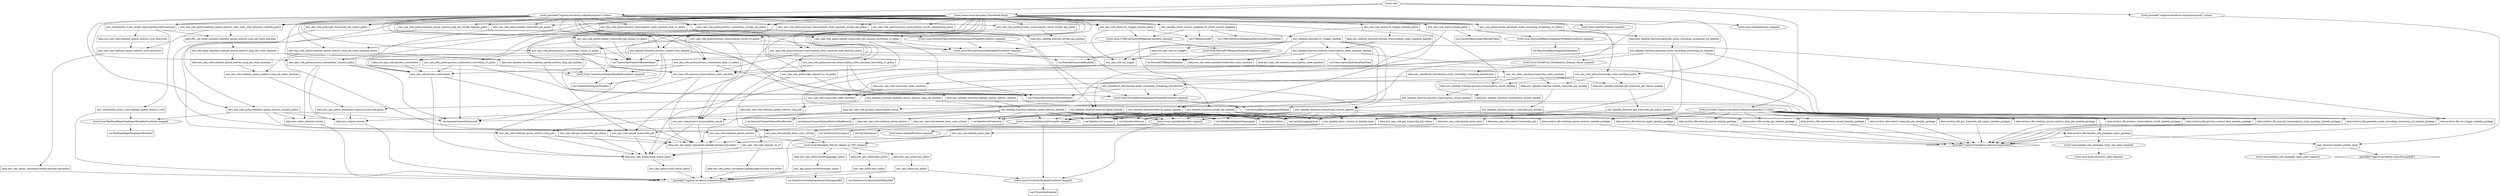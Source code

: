 digraph {
	compound = "true"
	newrank = "true"
	subgraph "root" {
		"[root] aws_cloudfront_distribution.audio_recording_streaming_distribution (expand)" [label = "aws_cloudfront_distribution.audio_recording_streaming_distribution", shape = "box"]
		"[root] aws_cloudwatch_event_rule.realtime_queue_metrics_cron (expand)" [label = "aws_cloudwatch_event_rule.realtime_queue_metrics_cron", shape = "box"]
		"[root] aws_cloudwatch_event_target.step-function-state-machine (expand)" [label = "aws_cloudwatch_event_target.step-function-state-machine", shape = "box"]
		"[root] aws_iam_policy.cloud_watch_policy (expand)" [label = "aws_iam_policy.cloud_watch_policy", shape = "box"]
		"[root] aws_iam_policy.invoke_generate_audio_recording_streaming_url_policy (expand)" [label = "aws_iam_policy.invoke_generate_audio_recording_streaming_url_policy", shape = "box"]
		"[root] aws_iam_policy.kms_policy (expand)" [label = "aws_iam_policy.kms_policy", shape = "box"]
		"[root] aws_iam_policy.secretsmanager_policy (expand)" [label = "aws_iam_policy.secretsmanager_policy", shape = "box"]
		"[root] aws_iam_policy.vpc_policy (expand)" [label = "aws_iam_policy.vpc_policy", shape = "box"]
		"[root] aws_iam_role.ctr_trigger (expand)" [label = "aws_iam_role.ctr_trigger", shape = "box"]
		"[root] aws_iam_role.execute_transcription_state_machine (expand)" [label = "aws_iam_role.execute_transcription_state_machine", shape = "box"]
		"[root] aws_iam_role.get_transcribe_job_status (expand)" [label = "aws_iam_role.get_transcribe_job_status", shape = "box"]
		"[root] aws_iam_role.lambda_basic_exec (expand)" [label = "aws_iam_role.lambda_basic_exec", shape = "box"]
		"[root] aws_iam_role.lambda_basic_exec_s3read (expand)" [label = "aws_iam_role.lambda_basic_exec_s3read", shape = "box"]
		"[root] aws_iam_role.process_contactlens (expand)" [label = "aws_iam_role.process_contactlens", shape = "box"]
		"[root] aws_iam_role.process_transcription_result (expand)" [label = "aws_iam_role.process_transcription_result", shape = "box"]
		"[root] aws_iam_role.realtime_queue_metrics (expand)" [label = "aws_iam_role.realtime_queue_metrics", shape = "box"]
		"[root] aws_iam_role.realtime_queue_metrics_cron_execution (expand)" [label = "aws_iam_role.realtime_queue_metrics_cron_execution", shape = "box"]
		"[root] aws_iam_role.realtime_queue_metrics_loop_job (expand)" [label = "aws_iam_role.realtime_queue_metrics_loop_job", shape = "box"]
		"[root] aws_iam_role.realtime_queue_metrics_loop_job_state_machine (expand)" [label = "aws_iam_role.realtime_queue_metrics_loop_job_state_machine", shape = "box"]
		"[root] aws_iam_role.sig4_request_to_s3 (expand)" [label = "aws_iam_role.sig4_request_to_s3", shape = "box"]
		"[root] aws_iam_role.submit_transcribe_job (expand)" [label = "aws_iam_role.submit_transcribe_job", shape = "box"]
		"[root] aws_iam_role.transcribe_state_machine (expand)" [label = "aws_iam_role.transcribe_state_machine", shape = "box"]
		"[root] aws_iam_role_policy.ctr_trigger_kinesis_policy (expand)" [label = "aws_iam_role_policy.ctr_trigger_kinesis_policy", shape = "box"]
		"[root] aws_iam_role_policy.ctr_trigger_lambda_policy (expand)" [label = "aws_iam_role_policy.ctr_trigger_lambda_policy", shape = "box"]
		"[root] aws_iam_role_policy.execute_transcription_state_machine_invoke_api_policy (expand)" [label = "aws_iam_role_policy.execute_transcription_state_machine_invoke_api_policy", shape = "box"]
		"[root] aws_iam_role_policy.execute_transcription_state_machine_lock_s3_policy (expand)" [label = "aws_iam_role_policy.execute_transcription_state_machine_lock_s3_policy", shape = "box"]
		"[root] aws_iam_role_policy.execute_transcription_state_machine_recording_s3_policy (expand)" [label = "aws_iam_role_policy.execute_transcription_state_machine_recording_s3_policy", shape = "box"]
		"[root] aws_iam_role_policy.execute_transcription_state_machine_step_function_policy (expand)" [label = "aws_iam_role_policy.execute_transcription_state_machine_step_function_policy", shape = "box"]
		"[root] aws_iam_role_policy.get_transcribe_job_status_policy (expand)" [label = "aws_iam_role_policy.get_transcribe_job_status_policy", shape = "box"]
		"[root] aws_iam_role_policy.process_contactlens_connect_policy (expand)" [label = "aws_iam_role_policy.process_contactlens_connect_policy", shape = "box"]
		"[root] aws_iam_role_policy.process_contactlens_data_s3_policy (expand)" [label = "aws_iam_role_policy.process_contactlens_data_s3_policy", shape = "box"]
		"[root] aws_iam_role_policy.process_contactlens_invoke_api_policy (expand)" [label = "aws_iam_role_policy.process_contactlens_invoke_api_policy", shape = "box"]
		"[root] aws_iam_role_policy.process_contactlens_recording_s3_policy (expand)" [label = "aws_iam_role_policy.process_contactlens_recording_s3_policy", shape = "box"]
		"[root] aws_iam_role_policy.process_contactlens_result_s3_policy (expand)" [label = "aws_iam_role_policy.process_contactlens_result_s3_policy", shape = "box"]
		"[root] aws_iam_role_policy.process_transcription_result_comprehend_policy (expand)" [label = "aws_iam_role_policy.process_transcription_result_comprehend_policy", shape = "box"]
		"[root] aws_iam_role_policy.process_transcription_result_invoke_api_policy (expand)" [label = "aws_iam_role_policy.process_transcription_result_invoke_api_policy", shape = "box"]
		"[root] aws_iam_role_policy.process_transcription_result_s3_policy (expand)" [label = "aws_iam_role_policy.process_transcription_result_s3_policy", shape = "box"]
		"[root] aws_iam_role_policy.realtime_queue_metrics_connect_policy (expand)" [label = "aws_iam_role_policy.realtime_queue_metrics_connect_policy", shape = "box"]
		"[root] aws_iam_role_policy.realtime_queue_metrics_cron_start_step_functions_lambda_policy (expand)" [label = "aws_iam_role_policy.realtime_queue_metrics_cron_start_step_functions_lambda_policy", shape = "box"]
		"[root] aws_iam_role_policy.realtime_queue_metrics_loop_job_invoke_lambda_policy (expand)" [label = "aws_iam_role_policy.realtime_queue_metrics_loop_job_invoke_lambda_policy", shape = "box"]
		"[root] aws_iam_role_policy.realtime_queue_metrics_loop_job_state_machine_policy (expand)" [label = "aws_iam_role_policy.realtime_queue_metrics_loop_job_state_machine_policy", shape = "box"]
		"[root] aws_iam_role_policy.s3read_policy (expand)" [label = "aws_iam_role_policy.s3read_policy", shape = "box"]
		"[root] aws_iam_role_policy.sig4_request_to_s3_policy (expand)" [label = "aws_iam_role_policy.sig4_request_to_s3_policy", shape = "box"]
		"[root] aws_iam_role_policy.submit_transcribe_job_connect_recording_s3_policy (expand)" [label = "aws_iam_role_policy.submit_transcribe_job_connect_recording_s3_policy", shape = "box"]
		"[root] aws_iam_role_policy.submit_transcribe_job_output_s3_policy (expand)" [label = "aws_iam_role_policy.submit_transcribe_job_output_s3_policy", shape = "box"]
		"[root] aws_iam_role_policy.submit_transcribe_job_policy (expand)" [label = "aws_iam_role_policy.submit_transcribe_job_policy", shape = "box"]
		"[root] aws_iam_role_policy.transcribe_state_machine_policy (expand)" [label = "aws_iam_role_policy.transcribe_state_machine_policy", shape = "box"]
		"[root] aws_lambda_event_source_mapping.ctr_event_source_mapping (expand)" [label = "aws_lambda_event_source_mapping.ctr_event_source_mapping", shape = "box"]
		"[root] aws_lambda_function.contacttrace_record_lambda (expand)" [label = "aws_lambda_function.contacttrace_record_lambda", shape = "box"]
		"[root] aws_lambda_function.ctr_trigger_lambda (expand)" [label = "aws_lambda_function.ctr_trigger_lambda", shape = "box"]
		"[root] aws_lambda_function.execute_transcription_state_machine_lambda (expand)" [label = "aws_lambda_function.execute_transcription_state_machine_lambda", shape = "box"]
		"[root] aws_lambda_function.generate_audio_recording_streaming_url_lambda (expand)" [label = "aws_lambda_function.generate_audio_recording_streaming_url_lambda", shape = "box"]
		"[root] aws_lambda_function.get_transcibe_job_status_lambda (expand)" [label = "aws_lambda_function.get_transcibe_job_status_lambda", shape = "box"]
		"[root] aws_lambda_function.interval_agent_lambda (expand)" [label = "aws_lambda_function.interval_agent_lambda", shape = "box"]
		"[root] aws_lambda_function.interval_queue_lambda (expand)" [label = "aws_lambda_function.interval_queue_lambda", shape = "box"]
		"[root] aws_lambda_function.invoke_api_lambda (expand)" [label = "aws_lambda_function.invoke_api_lambda", shape = "box"]
		"[root] aws_lambda_function.process_contact_lens_lambda (expand)" [label = "aws_lambda_function.process_contact_lens_lambda", shape = "box"]
		"[root] aws_lambda_function.process_transcription_result_lambda (expand)" [label = "aws_lambda_function.process_transcription_result_lambda", shape = "box"]
		"[root] aws_lambda_function.realtime_queue_metrics_lambda (expand)" [label = "aws_lambda_function.realtime_queue_metrics_lambda", shape = "box"]
		"[root] aws_lambda_function.realtime_queue_metrics_loop_job_lambda (expand)" [label = "aws_lambda_function.realtime_queue_metrics_loop_job_lambda", shape = "box"]
		"[root] aws_lambda_function.submit_transcibe_job_lambda (expand)" [label = "aws_lambda_function.submit_transcibe_job_lambda", shape = "box"]
		"[root] aws_lambda_layer_version.sf_lambda_layer (expand)" [label = "aws_lambda_layer_version.sf_lambda_layer", shape = "box"]
		"[root] aws_sfn_state_machine.realtime_queue_metrics_loop_job_state_machine (expand)" [label = "aws_sfn_state_machine.realtime_queue_metrics_loop_job_state_machine", shape = "box"]
		"[root] aws_sfn_state_machine.transcribe_state_machine (expand)" [label = "aws_sfn_state_machine.transcribe_state_machine", shape = "box"]
		"[root] data.archive_file.contacttrace_record_lambda_package (expand)" [label = "data.archive_file.contacttrace_record_lambda_package", shape = "box"]
		"[root] data.archive_file.ctr_trigger_lambda_package (expand)" [label = "data.archive_file.ctr_trigger_lambda_package", shape = "box"]
		"[root] data.archive_file.execute_transcription_state_machine_lambda_package (expand)" [label = "data.archive_file.execute_transcription_state_machine_lambda_package", shape = "box"]
		"[root] data.archive_file.generate_audio_recording_streaming_url_lambda_package (expand)" [label = "data.archive_file.generate_audio_recording_streaming_url_lambda_package", shape = "box"]
		"[root] data.archive_file.get_transcibe_job_status_lambda_package (expand)" [label = "data.archive_file.get_transcibe_job_status_lambda_package", shape = "box"]
		"[root] data.archive_file.interval_agent_lambda_package (expand)" [label = "data.archive_file.interval_agent_lambda_package", shape = "box"]
		"[root] data.archive_file.interval_queue_lambda_package (expand)" [label = "data.archive_file.interval_queue_lambda_package", shape = "box"]
		"[root] data.archive_file.invoke_api_lambda_package (expand)" [label = "data.archive_file.invoke_api_lambda_package", shape = "box"]
		"[root] data.archive_file.lambda_site_packages_layer_package (expand)" [label = "data.archive_file.lambda_site_packages_layer_package", shape = "box"]
		"[root] data.archive_file.process_contact_lens_lambda_package (expand)" [label = "data.archive_file.process_contact_lens_lambda_package", shape = "box"]
		"[root] data.archive_file.process_transcription_result_lambda_package (expand)" [label = "data.archive_file.process_transcription_result_lambda_package", shape = "box"]
		"[root] data.archive_file.realtime_queue_metrics_lambda_package (expand)" [label = "data.archive_file.realtime_queue_metrics_lambda_package", shape = "box"]
		"[root] data.archive_file.realtime_queue_metrics_loop_job_lambda_package (expand)" [label = "data.archive_file.realtime_queue_metrics_loop_job_lambda_package", shape = "box"]
		"[root] data.archive_file.submit_transcibe_job_lambda_package (expand)" [label = "data.archive_file.submit_transcibe_job_lambda_package", shape = "box"]
		"[root] data.aws_caller_identity.current (expand)" [label = "data.aws_caller_identity.current", shape = "box"]
		"[root] data.aws_cloudfront_distribution.audio_recording_streaming_distribution (expand)" [label = "data.aws_cloudfront_distribution.audio_recording_streaming_distribution", shape = "box"]
		"[root] data.aws_iam_policy.cloud_watch_policy (expand)" [label = "data.aws_iam_policy.cloud_watch_policy", shape = "box"]
		"[root] data.aws_iam_policy.kms_policy (expand)" [label = "data.aws_iam_policy.kms_policy", shape = "box"]
		"[root] data.aws_iam_policy.secretsmanager_policy (expand)" [label = "data.aws_iam_policy.secretsmanager_policy", shape = "box"]
		"[root] data.aws_iam_policy.vpc_policy (expand)" [label = "data.aws_iam_policy.vpc_policy", shape = "box"]
		"[root] data.aws_iam_policy_document.events-assume-role-policy (expand)" [label = "data.aws_iam_policy_document.events-assume-role-policy", shape = "box"]
		"[root] data.aws_iam_policy_document.lambda-assume-role-policy (expand)" [label = "data.aws_iam_policy_document.lambda-assume-role-policy", shape = "box"]
		"[root] data.aws_iam_policy_document.lambda-edge-assume-role-policy (expand)" [label = "data.aws_iam_policy_document.lambda-edge-assume-role-policy", shape = "box"]
		"[root] data.aws_iam_policy_document.states-assume-role-policy (expand)" [label = "data.aws_iam_policy_document.states-assume-role-policy", shape = "box"]
		"[root] data.aws_iam_role.ctr_trigger (expand)" [label = "data.aws_iam_role.ctr_trigger", shape = "box"]
		"[root] data.aws_iam_role.execute_transcription_state_machine (expand)" [label = "data.aws_iam_role.execute_transcription_state_machine", shape = "box"]
		"[root] data.aws_iam_role.get_transcribe_job_status (expand)" [label = "data.aws_iam_role.get_transcribe_job_status", shape = "box"]
		"[root] data.aws_iam_role.lambda_basic_exec (expand)" [label = "data.aws_iam_role.lambda_basic_exec", shape = "box"]
		"[root] data.aws_iam_role.lambda_basic_exec_s3read (expand)" [label = "data.aws_iam_role.lambda_basic_exec_s3read", shape = "box"]
		"[root] data.aws_iam_role.process_contactlens (expand)" [label = "data.aws_iam_role.process_contactlens", shape = "box"]
		"[root] data.aws_iam_role.process_transcription_result (expand)" [label = "data.aws_iam_role.process_transcription_result", shape = "box"]
		"[root] data.aws_iam_role.realtime_queue_metrics (expand)" [label = "data.aws_iam_role.realtime_queue_metrics", shape = "box"]
		"[root] data.aws_iam_role.realtime_queue_metrics_cron_execution (expand)" [label = "data.aws_iam_role.realtime_queue_metrics_cron_execution", shape = "box"]
		"[root] data.aws_iam_role.realtime_queue_metrics_loop_job (expand)" [label = "data.aws_iam_role.realtime_queue_metrics_loop_job", shape = "box"]
		"[root] data.aws_iam_role.realtime_queue_metrics_loop_job_state_machine (expand)" [label = "data.aws_iam_role.realtime_queue_metrics_loop_job_state_machine", shape = "box"]
		"[root] data.aws_iam_role.submit_transcribe_job (expand)" [label = "data.aws_iam_role.submit_transcribe_job", shape = "box"]
		"[root] data.aws_iam_role.transcribe_state_machine (expand)" [label = "data.aws_iam_role.transcribe_state_machine", shape = "box"]
		"[root] data.aws_lambda_function.contacttrace_record_lambda (expand)" [label = "data.aws_lambda_function.contacttrace_record_lambda", shape = "box"]
		"[root] data.aws_lambda_function.execute_transcription_state_machine_lambda (expand)" [label = "data.aws_lambda_function.execute_transcription_state_machine_lambda", shape = "box"]
		"[root] data.aws_lambda_function.generate_audio_recording_streaming_url_lambda (expand)" [label = "data.aws_lambda_function.generate_audio_recording_streaming_url_lambda", shape = "box"]
		"[root] data.aws_lambda_function.get_transcibe_job_status_lambda (expand)" [label = "data.aws_lambda_function.get_transcibe_job_status_lambda", shape = "box"]
		"[root] data.aws_lambda_function.invoke_api_lambda (expand)" [label = "data.aws_lambda_function.invoke_api_lambda", shape = "box"]
		"[root] data.aws_lambda_function.process_transcription_result_lambda (expand)" [label = "data.aws_lambda_function.process_transcription_result_lambda", shape = "box"]
		"[root] data.aws_lambda_function.realtime_queue_metrics_lambda (expand)" [label = "data.aws_lambda_function.realtime_queue_metrics_lambda", shape = "box"]
		"[root] data.aws_lambda_function.realtime_queue_metrics_loop_job_lambda (expand)" [label = "data.aws_lambda_function.realtime_queue_metrics_loop_job_lambda", shape = "box"]
		"[root] data.aws_lambda_function.submit_transcibe_job_lambda (expand)" [label = "data.aws_lambda_function.submit_transcibe_job_lambda", shape = "box"]
		"[root] data.aws_region.current (expand)" [label = "data.aws_region.current", shape = "box"]
		"[root] data.aws_sfn_state_machine.realtime_queue_metrics_loop_job_state_machine (expand)" [label = "data.aws_sfn_state_machine.realtime_queue_metrics_loop_job_state_machine", shape = "box"]
		"[root] data.aws_sfn_state_machine.transcribe_state_machine (expand)" [label = "data.aws_sfn_state_machine.transcribe_state_machine", shape = "box"]
		"[root] null_resource.lambda_python_layer (expand)" [label = "null_resource.lambda_python_layer", shape = "box"]
		"[root] provider[\"registry.terraform.io/hashicorp/archive\"]" [label = "provider[\"registry.terraform.io/hashicorp/archive\"]", shape = "diamond"]
		"[root] provider[\"registry.terraform.io/hashicorp/aws\"]" [label = "provider[\"registry.terraform.io/hashicorp/aws\"]", shape = "diamond"]
		"[root] provider[\"registry.terraform.io/hashicorp/null\"]" [label = "provider[\"registry.terraform.io/hashicorp/null\"]", shape = "diamond"]
		"[root] var.AmazonConnectInstanceId" [label = "var.AmazonConnectInstanceId", shape = "note"]
		"[root] var.AmazonConnectQueueMaxRecords" [label = "var.AmazonConnectQueueMaxRecords", shape = "note"]
		"[root] var.AmazonConnectQueueMetricsMaxRecords" [label = "var.AmazonConnectQueueMetricsMaxRecords", shape = "note"]
		"[root] var.CTREventSourceMappingMaximumRetryAttempts" [label = "var.CTREventSourceMappingMaximumRetryAttempts", shape = "note"]
		"[root] var.CTRKinesisARN" [label = "var.CTRKinesisARN", shape = "note"]
		"[root] var.ConnectRecordingS3BucketName" [label = "var.ConnectRecordingS3BucketName", shape = "note"]
		"[root] var.ConnectReportingS3BucketName" [label = "var.ConnectReportingS3BucketName", shape = "note"]
		"[root] var.ContactLensImportEnabled" [label = "var.ContactLensImportEnabled", shape = "note"]
		"[root] var.HistoricalReportingImportEnabled" [label = "var.HistoricalReportingImportEnabled", shape = "note"]
		"[root] var.LambdaLoggingLevel" [label = "var.LambdaLoggingLevel", shape = "note"]
		"[root] var.PostcallCTRImportEnabled" [label = "var.PostcallCTRImportEnabled", shape = "note"]
		"[root] var.PostcallRecordingImportEnabled" [label = "var.PostcallRecordingImportEnabled", shape = "note"]
		"[root] var.PostcallTranscribeEnabled" [label = "var.PostcallTranscribeEnabled", shape = "note"]
		"[root] var.PrivateVpcEnabled" [label = "var.PrivateVpcEnabled", shape = "note"]
		"[root] var.RealtimeReportingImportEnabled" [label = "var.RealtimeReportingImportEnabled", shape = "note"]
		"[root] var.SalesforceAdapterNamespace" [label = "var.SalesforceAdapterNamespace", shape = "note"]
		"[root] var.SalesforceCredentialsKMSKeyARN" [label = "var.SalesforceCredentialsKMSKeyARN", shape = "note"]
		"[root] var.SalesforceCredentialsSecretsManagerARN" [label = "var.SalesforceCredentialsSecretsManagerARN", shape = "note"]
		"[root] var.SalesforceHost" [label = "var.SalesforceHost", shape = "note"]
		"[root] var.SalesforceProduction" [label = "var.SalesforceProduction", shape = "note"]
		"[root] var.SalesforceUsername" [label = "var.SalesforceUsername", shape = "note"]
		"[root] var.SalesforceVersion" [label = "var.SalesforceVersion", shape = "note"]
		"[root] var.TranscribeOutputS3BucketName" [label = "var.TranscribeOutputS3BucketName", shape = "note"]
		"[root] var.TranscriptionJobCheckWaitTime" [label = "var.TranscriptionJobCheckWaitTime", shape = "note"]
		"[root] var.VpcSecurityGroupList" [label = "var.VpcSecurityGroupList", shape = "note"]
		"[root] var.VpcSubnetList" [label = "var.VpcSubnetList", shape = "note"]
		"[root] aws_cloudfront_distribution.audio_recording_streaming_distribution (expand)" -> "[root] data.aws_region.current (expand)"
		"[root] aws_cloudfront_distribution.audio_recording_streaming_distribution (expand)" -> "[root] local.PostcallRecordingImportEnabledCondition (expand)"
		"[root] aws_cloudfront_distribution.audio_recording_streaming_distribution (expand)" -> "[root] var.ConnectRecordingS3BucketName"
		"[root] aws_cloudfront_distribution.audio_recording_streaming_distribution (expand)" -> "[root] var.SalesforceHost"
		"[root] aws_cloudwatch_event_rule.realtime_queue_metrics_cron (expand)" -> "[root] local.RealtimeReportingImportEnabledCondition (expand)"
		"[root] aws_cloudwatch_event_rule.realtime_queue_metrics_cron (expand)" -> "[root] provider[\"registry.terraform.io/hashicorp/aws\"]"
		"[root] aws_cloudwatch_event_target.step-function-state-machine (expand)" -> "[root] aws_cloudwatch_event_rule.realtime_queue_metrics_cron (expand)"
		"[root] aws_cloudwatch_event_target.step-function-state-machine (expand)" -> "[root] data.aws_iam_role.realtime_queue_metrics_cron_execution (expand)"
		"[root] aws_cloudwatch_event_target.step-function-state-machine (expand)" -> "[root] data.aws_sfn_state_machine.realtime_queue_metrics_loop_job_state_machine (expand)"
		"[root] aws_iam_policy.cloud_watch_policy (expand)" -> "[root] provider[\"registry.terraform.io/hashicorp/aws\"]"
		"[root] aws_iam_policy.invoke_generate_audio_recording_streaming_url_policy (expand)" -> "[root] data.aws_lambda_function.generate_audio_recording_streaming_url_lambda (expand)"
		"[root] aws_iam_policy.kms_policy (expand)" -> "[root] provider[\"registry.terraform.io/hashicorp/aws\"]"
		"[root] aws_iam_policy.kms_policy (expand)" -> "[root] var.SalesforceCredentialsKMSKeyARN"
		"[root] aws_iam_policy.secretsmanager_policy (expand)" -> "[root] provider[\"registry.terraform.io/hashicorp/aws\"]"
		"[root] aws_iam_policy.secretsmanager_policy (expand)" -> "[root] var.SalesforceCredentialsSecretsManagerARN"
		"[root] aws_iam_policy.vpc_policy (expand)" -> "[root] local.PrivateVpcEnabledCondition (expand)"
		"[root] aws_iam_policy.vpc_policy (expand)" -> "[root] provider[\"registry.terraform.io/hashicorp/aws\"]"
		"[root] aws_iam_role.ctr_trigger (expand)" -> "[root] data.aws_iam_policy.cloud_watch_policy (expand)"
		"[root] aws_iam_role.ctr_trigger (expand)" -> "[root] data.aws_iam_policy_document.lambda-assume-role-policy (expand)"
		"[root] aws_iam_role.execute_transcription_state_machine (expand)" -> "[root] data.aws_iam_policy.cloud_watch_policy (expand)"
		"[root] aws_iam_role.execute_transcription_state_machine (expand)" -> "[root] data.aws_iam_policy_document.lambda-assume-role-policy (expand)"
		"[root] aws_iam_role.get_transcribe_job_status (expand)" -> "[root] data.aws_iam_policy.cloud_watch_policy (expand)"
		"[root] aws_iam_role.get_transcribe_job_status (expand)" -> "[root] data.aws_iam_policy_document.lambda-assume-role-policy (expand)"
		"[root] aws_iam_role.lambda_basic_exec (expand)" -> "[root] data.aws_iam_policy_document.lambda-assume-role-policy (expand)"
		"[root] aws_iam_role.lambda_basic_exec (expand)" -> "[root] local.Managed_Policies_Based_on_VPC (expand)"
		"[root] aws_iam_role.lambda_basic_exec_s3read (expand)" -> "[root] data.aws_iam_policy_document.lambda-assume-role-policy (expand)"
		"[root] aws_iam_role.lambda_basic_exec_s3read (expand)" -> "[root] local.Managed_Policies_Based_on_VPC (expand)"
		"[root] aws_iam_role.process_contactlens (expand)" -> "[root] data.aws_iam_policy.cloud_watch_policy (expand)"
		"[root] aws_iam_role.process_contactlens (expand)" -> "[root] data.aws_iam_policy_document.lambda-assume-role-policy (expand)"
		"[root] aws_iam_role.process_transcription_result (expand)" -> "[root] data.aws_iam_policy.cloud_watch_policy (expand)"
		"[root] aws_iam_role.process_transcription_result (expand)" -> "[root] data.aws_iam_policy_document.lambda-assume-role-policy (expand)"
		"[root] aws_iam_role.realtime_queue_metrics (expand)" -> "[root] data.aws_iam_policy_document.lambda-assume-role-policy (expand)"
		"[root] aws_iam_role.realtime_queue_metrics (expand)" -> "[root] local.Managed_Policies_Based_on_VPC (expand)"
		"[root] aws_iam_role.realtime_queue_metrics_cron_execution (expand)" -> "[root] data.aws_iam_policy_document.events-assume-role-policy (expand)"
		"[root] aws_iam_role.realtime_queue_metrics_loop_job (expand)" -> "[root] data.aws_iam_policy.cloud_watch_policy (expand)"
		"[root] aws_iam_role.realtime_queue_metrics_loop_job (expand)" -> "[root] data.aws_iam_policy_document.lambda-assume-role-policy (expand)"
		"[root] aws_iam_role.realtime_queue_metrics_loop_job_state_machine (expand)" -> "[root] data.aws_iam_policy_document.states-assume-role-policy (expand)"
		"[root] aws_iam_role.sig4_request_to_s3 (expand)" -> "[root] data.aws_iam_policy.cloud_watch_policy (expand)"
		"[root] aws_iam_role.sig4_request_to_s3 (expand)" -> "[root] data.aws_iam_policy_document.lambda-edge-assume-role-policy (expand)"
		"[root] aws_iam_role.submit_transcribe_job (expand)" -> "[root] data.aws_iam_policy.cloud_watch_policy (expand)"
		"[root] aws_iam_role.submit_transcribe_job (expand)" -> "[root] data.aws_iam_policy_document.lambda-assume-role-policy (expand)"
		"[root] aws_iam_role.transcribe_state_machine (expand)" -> "[root] data.aws_iam_policy_document.states-assume-role-policy (expand)"
		"[root] aws_iam_role_policy.ctr_trigger_kinesis_policy (expand)" -> "[root] aws_iam_role.ctr_trigger (expand)"
		"[root] aws_iam_role_policy.ctr_trigger_kinesis_policy (expand)" -> "[root] local.CTREventSourceMappingCondition (expand)"
		"[root] aws_iam_role_policy.ctr_trigger_kinesis_policy (expand)" -> "[root] var.CTRKinesisARN"
		"[root] aws_iam_role_policy.ctr_trigger_lambda_policy (expand)" -> "[root] aws_iam_role.ctr_trigger (expand)"
		"[root] aws_iam_role_policy.ctr_trigger_lambda_policy (expand)" -> "[root] data.aws_lambda_function.contacttrace_record_lambda (expand)"
		"[root] aws_iam_role_policy.ctr_trigger_lambda_policy (expand)" -> "[root] data.aws_lambda_function.execute_transcription_state_machine_lambda (expand)"
		"[root] aws_iam_role_policy.execute_transcription_state_machine_invoke_api_policy (expand)" -> "[root] aws_iam_role.execute_transcription_state_machine (expand)"
		"[root] aws_iam_role_policy.execute_transcription_state_machine_invoke_api_policy (expand)" -> "[root] data.aws_lambda_function.invoke_api_lambda (expand)"
		"[root] aws_iam_role_policy.execute_transcription_state_machine_lock_s3_policy (expand)" -> "[root] aws_iam_role.execute_transcription_state_machine (expand)"
		"[root] aws_iam_role_policy.execute_transcription_state_machine_lock_s3_policy (expand)" -> "[root] local.PostcallTranscribeRecordingImportEnabledCondition (expand)"
		"[root] aws_iam_role_policy.execute_transcription_state_machine_lock_s3_policy (expand)" -> "[root] var.TranscribeOutputS3BucketName"
		"[root] aws_iam_role_policy.execute_transcription_state_machine_recording_s3_policy (expand)" -> "[root] aws_iam_role.execute_transcription_state_machine (expand)"
		"[root] aws_iam_role_policy.execute_transcription_state_machine_recording_s3_policy (expand)" -> "[root] local.PostcallRecordingImportEnabledCondition (expand)"
		"[root] aws_iam_role_policy.execute_transcription_state_machine_recording_s3_policy (expand)" -> "[root] var.ConnectRecordingS3BucketName"
		"[root] aws_iam_role_policy.execute_transcription_state_machine_step_function_policy (expand)" -> "[root] aws_iam_role.execute_transcription_state_machine (expand)"
		"[root] aws_iam_role_policy.execute_transcription_state_machine_step_function_policy (expand)" -> "[root] data.aws_sfn_state_machine.transcribe_state_machine (expand)"
		"[root] aws_iam_role_policy.get_transcribe_job_status_policy (expand)" -> "[root] aws_iam_role.get_transcribe_job_status (expand)"
		"[root] aws_iam_role_policy.process_contactlens_connect_policy (expand)" -> "[root] aws_iam_role.process_contactlens (expand)"
		"[root] aws_iam_role_policy.process_contactlens_connect_policy (expand)" -> "[root] data.aws_caller_identity.current (expand)"
		"[root] aws_iam_role_policy.process_contactlens_connect_policy (expand)" -> "[root] data.aws_region.current (expand)"
		"[root] aws_iam_role_policy.process_contactlens_connect_policy (expand)" -> "[root] local.ContactLensImportEnabledCondition (expand)"
		"[root] aws_iam_role_policy.process_contactlens_connect_policy (expand)" -> "[root] var.AmazonConnectInstanceId"
		"[root] aws_iam_role_policy.process_contactlens_data_s3_policy (expand)" -> "[root] aws_iam_role.process_contactlens (expand)"
		"[root] aws_iam_role_policy.process_contactlens_data_s3_policy (expand)" -> "[root] local.ContactLensImportEnabledCondition (expand)"
		"[root] aws_iam_role_policy.process_contactlens_data_s3_policy (expand)" -> "[root] var.ConnectRecordingS3BucketName"
		"[root] aws_iam_role_policy.process_contactlens_invoke_api_policy (expand)" -> "[root] aws_iam_role.process_contactlens (expand)"
		"[root] aws_iam_role_policy.process_contactlens_invoke_api_policy (expand)" -> "[root] data.aws_lambda_function.invoke_api_lambda (expand)"
		"[root] aws_iam_role_policy.process_contactlens_recording_s3_policy (expand)" -> "[root] aws_iam_role.process_contactlens (expand)"
		"[root] aws_iam_role_policy.process_contactlens_recording_s3_policy (expand)" -> "[root] local.ContactLensImportEnabledCondition (expand)"
		"[root] aws_iam_role_policy.process_contactlens_recording_s3_policy (expand)" -> "[root] var.AmazonConnectInstanceId"
		"[root] aws_iam_role_policy.process_contactlens_recording_s3_policy (expand)" -> "[root] var.ConnectRecordingS3BucketName"
		"[root] aws_iam_role_policy.process_contactlens_result_s3_policy (expand)" -> "[root] aws_iam_role.process_contactlens (expand)"
		"[root] aws_iam_role_policy.process_contactlens_result_s3_policy (expand)" -> "[root] local.ContactLensImportEnabledCondition (expand)"
		"[root] aws_iam_role_policy.process_contactlens_result_s3_policy (expand)" -> "[root] var.TranscribeOutputS3BucketName"
		"[root] aws_iam_role_policy.process_transcription_result_comprehend_policy (expand)" -> "[root] aws_iam_role.process_transcription_result (expand)"
		"[root] aws_iam_role_policy.process_transcription_result_invoke_api_policy (expand)" -> "[root] aws_iam_role.process_transcription_result (expand)"
		"[root] aws_iam_role_policy.process_transcription_result_invoke_api_policy (expand)" -> "[root] data.aws_lambda_function.invoke_api_lambda (expand)"
		"[root] aws_iam_role_policy.process_transcription_result_s3_policy (expand)" -> "[root] aws_iam_role.process_transcription_result (expand)"
		"[root] aws_iam_role_policy.process_transcription_result_s3_policy (expand)" -> "[root] local.PostcallTranscribeEnabledCondition (expand)"
		"[root] aws_iam_role_policy.process_transcription_result_s3_policy (expand)" -> "[root] var.TranscribeOutputS3BucketName"
		"[root] aws_iam_role_policy.realtime_queue_metrics_connect_policy (expand)" -> "[root] aws_iam_role.realtime_queue_metrics (expand)"
		"[root] aws_iam_role_policy.realtime_queue_metrics_connect_policy (expand)" -> "[root] data.aws_caller_identity.current (expand)"
		"[root] aws_iam_role_policy.realtime_queue_metrics_connect_policy (expand)" -> "[root] data.aws_region.current (expand)"
		"[root] aws_iam_role_policy.realtime_queue_metrics_connect_policy (expand)" -> "[root] local.RealtimeReportingImportEnabledCondition (expand)"
		"[root] aws_iam_role_policy.realtime_queue_metrics_connect_policy (expand)" -> "[root] var.AmazonConnectInstanceId"
		"[root] aws_iam_role_policy.realtime_queue_metrics_cron_start_step_functions_lambda_policy (expand)" -> "[root] aws_iam_role.realtime_queue_metrics_cron_execution (expand)"
		"[root] aws_iam_role_policy.realtime_queue_metrics_cron_start_step_functions_lambda_policy (expand)" -> "[root] data.aws_sfn_state_machine.realtime_queue_metrics_loop_job_state_machine (expand)"
		"[root] aws_iam_role_policy.realtime_queue_metrics_loop_job_invoke_lambda_policy (expand)" -> "[root] aws_iam_role.realtime_queue_metrics_loop_job (expand)"
		"[root] aws_iam_role_policy.realtime_queue_metrics_loop_job_invoke_lambda_policy (expand)" -> "[root] data.aws_lambda_function.realtime_queue_metrics_lambda (expand)"
		"[root] aws_iam_role_policy.realtime_queue_metrics_loop_job_state_machine_policy (expand)" -> "[root] aws_iam_role.realtime_queue_metrics_loop_job_state_machine (expand)"
		"[root] aws_iam_role_policy.realtime_queue_metrics_loop_job_state_machine_policy (expand)" -> "[root] data.aws_lambda_function.realtime_queue_metrics_loop_job_lambda (expand)"
		"[root] aws_iam_role_policy.s3read_policy (expand)" -> "[root] aws_iam_role.lambda_basic_exec_s3read (expand)"
		"[root] aws_iam_role_policy.s3read_policy (expand)" -> "[root] local.HistoricalReportingImportEnabledCondition (expand)"
		"[root] aws_iam_role_policy.s3read_policy (expand)" -> "[root] var.ConnectReportingS3BucketName"
		"[root] aws_iam_role_policy.sig4_request_to_s3_policy (expand)" -> "[root] aws_iam_role.sig4_request_to_s3 (expand)"
		"[root] aws_iam_role_policy.sig4_request_to_s3_policy (expand)" -> "[root] var.ConnectRecordingS3BucketName"
		"[root] aws_iam_role_policy.submit_transcribe_job_connect_recording_s3_policy (expand)" -> "[root] aws_iam_role.submit_transcribe_job (expand)"
		"[root] aws_iam_role_policy.submit_transcribe_job_connect_recording_s3_policy (expand)" -> "[root] local.PostcallTranscribeEnabledCondition (expand)"
		"[root] aws_iam_role_policy.submit_transcribe_job_connect_recording_s3_policy (expand)" -> "[root] var.ConnectRecordingS3BucketName"
		"[root] aws_iam_role_policy.submit_transcribe_job_output_s3_policy (expand)" -> "[root] aws_iam_role.submit_transcribe_job (expand)"
		"[root] aws_iam_role_policy.submit_transcribe_job_output_s3_policy (expand)" -> "[root] local.PostcallTranscribeEnabledCondition (expand)"
		"[root] aws_iam_role_policy.submit_transcribe_job_output_s3_policy (expand)" -> "[root] var.TranscribeOutputS3BucketName"
		"[root] aws_iam_role_policy.submit_transcribe_job_policy (expand)" -> "[root] aws_iam_role.submit_transcribe_job (expand)"
		"[root] aws_iam_role_policy.transcribe_state_machine_policy (expand)" -> "[root] aws_iam_role.transcribe_state_machine (expand)"
		"[root] aws_iam_role_policy.transcribe_state_machine_policy (expand)" -> "[root] data.aws_lambda_function.get_transcibe_job_status_lambda (expand)"
		"[root] aws_iam_role_policy.transcribe_state_machine_policy (expand)" -> "[root] data.aws_lambda_function.process_transcription_result_lambda (expand)"
		"[root] aws_iam_role_policy.transcribe_state_machine_policy (expand)" -> "[root] data.aws_lambda_function.submit_transcibe_job_lambda (expand)"
		"[root] aws_lambda_event_source_mapping.ctr_event_source_mapping (expand)" -> "[root] aws_lambda_function.ctr_trigger_lambda (expand)"
		"[root] aws_lambda_event_source_mapping.ctr_event_source_mapping (expand)" -> "[root] local.CTREventSourceMappingCondition (expand)"
		"[root] aws_lambda_event_source_mapping.ctr_event_source_mapping (expand)" -> "[root] var.CTREventSourceMappingMaximumRetryAttempts"
		"[root] aws_lambda_event_source_mapping.ctr_event_source_mapping (expand)" -> "[root] var.CTRKinesisARN"
		"[root] aws_lambda_function.contacttrace_record_lambda (expand)" -> "[root] aws_lambda_layer_version.sf_lambda_layer (expand)"
		"[root] aws_lambda_function.contacttrace_record_lambda (expand)" -> "[root] data.archive_file.contacttrace_record_lambda_package (expand)"
		"[root] aws_lambda_function.contacttrace_record_lambda (expand)" -> "[root] data.aws_iam_role.lambda_basic_exec (expand)"
		"[root] aws_lambda_function.contacttrace_record_lambda (expand)" -> "[root] local.LambdaSecurityGroupIds (expand)"
		"[root] aws_lambda_function.contacttrace_record_lambda (expand)" -> "[root] local.LambdaSubnetIds (expand)"
		"[root] aws_lambda_function.contacttrace_record_lambda (expand)" -> "[root] var.LambdaLoggingLevel"
		"[root] aws_lambda_function.contacttrace_record_lambda (expand)" -> "[root] var.SalesforceAdapterNamespace"
		"[root] aws_lambda_function.contacttrace_record_lambda (expand)" -> "[root] var.SalesforceHost"
		"[root] aws_lambda_function.contacttrace_record_lambda (expand)" -> "[root] var.SalesforceProduction"
		"[root] aws_lambda_function.contacttrace_record_lambda (expand)" -> "[root] var.SalesforceUsername"
		"[root] aws_lambda_function.contacttrace_record_lambda (expand)" -> "[root] var.SalesforceVersion"
		"[root] aws_lambda_function.ctr_trigger_lambda (expand)" -> "[root] aws_lambda_function.contacttrace_record_lambda (expand)"
		"[root] aws_lambda_function.ctr_trigger_lambda (expand)" -> "[root] aws_lambda_function.execute_transcription_state_machine_lambda (expand)"
		"[root] aws_lambda_function.ctr_trigger_lambda (expand)" -> "[root] data.archive_file.ctr_trigger_lambda_package (expand)"
		"[root] aws_lambda_function.ctr_trigger_lambda (expand)" -> "[root] data.aws_iam_role.ctr_trigger (expand)"
		"[root] aws_lambda_function.ctr_trigger_lambda (expand)" -> "[root] var.PostcallCTRImportEnabled"
		"[root] aws_lambda_function.ctr_trigger_lambda (expand)" -> "[root] var.PostcallRecordingImportEnabled"
		"[root] aws_lambda_function.ctr_trigger_lambda (expand)" -> "[root] var.PostcallTranscribeEnabled"
		"[root] aws_lambda_function.execute_transcription_state_machine_lambda (expand)" -> "[root] data.archive_file.execute_transcription_state_machine_lambda_package (expand)"
		"[root] aws_lambda_function.execute_transcription_state_machine_lambda (expand)" -> "[root] data.aws_iam_role.execute_transcription_state_machine (expand)"
		"[root] aws_lambda_function.execute_transcription_state_machine_lambda (expand)" -> "[root] data.aws_sfn_state_machine.transcribe_state_machine (expand)"
		"[root] aws_lambda_function.execute_transcription_state_machine_lambda (expand)" -> "[root] var.TranscribeOutputS3BucketName"
		"[root] aws_lambda_function.execute_transcription_state_machine_lambda (expand)" -> "[root] var.TranscriptionJobCheckWaitTime"
		"[root] aws_lambda_function.generate_audio_recording_streaming_url_lambda (expand)" -> "[root] aws_lambda_layer_version.sf_lambda_layer (expand)"
		"[root] aws_lambda_function.generate_audio_recording_streaming_url_lambda (expand)" -> "[root] data.archive_file.generate_audio_recording_streaming_url_lambda_package (expand)"
		"[root] aws_lambda_function.generate_audio_recording_streaming_url_lambda (expand)" -> "[root] data.aws_iam_role.lambda_basic_exec (expand)"
		"[root] aws_lambda_function.generate_audio_recording_streaming_url_lambda (expand)" -> "[root] local.CloudFront_Distribution_Domain_Name (expand)"
		"[root] aws_lambda_function.generate_audio_recording_streaming_url_lambda (expand)" -> "[root] var.LambdaLoggingLevel"
		"[root] aws_lambda_function.get_transcibe_job_status_lambda (expand)" -> "[root] aws_lambda_layer_version.sf_lambda_layer (expand)"
		"[root] aws_lambda_function.get_transcibe_job_status_lambda (expand)" -> "[root] data.archive_file.get_transcibe_job_status_lambda_package (expand)"
		"[root] aws_lambda_function.get_transcibe_job_status_lambda (expand)" -> "[root] data.aws_iam_role.get_transcribe_job_status (expand)"
		"[root] aws_lambda_function.get_transcibe_job_status_lambda (expand)" -> "[root] var.LambdaLoggingLevel"
		"[root] aws_lambda_function.interval_agent_lambda (expand)" -> "[root] aws_lambda_layer_version.sf_lambda_layer (expand)"
		"[root] aws_lambda_function.interval_agent_lambda (expand)" -> "[root] data.archive_file.interval_agent_lambda_package (expand)"
		"[root] aws_lambda_function.interval_agent_lambda (expand)" -> "[root] data.aws_iam_role.lambda_basic_exec_s3read (expand)"
		"[root] aws_lambda_function.interval_agent_lambda (expand)" -> "[root] local.LambdaSecurityGroupIds (expand)"
		"[root] aws_lambda_function.interval_agent_lambda (expand)" -> "[root] local.LambdaSubnetIds (expand)"
		"[root] aws_lambda_function.interval_agent_lambda (expand)" -> "[root] var.LambdaLoggingLevel"
		"[root] aws_lambda_function.interval_agent_lambda (expand)" -> "[root] var.SalesforceAdapterNamespace"
		"[root] aws_lambda_function.interval_agent_lambda (expand)" -> "[root] var.SalesforceHost"
		"[root] aws_lambda_function.interval_agent_lambda (expand)" -> "[root] var.SalesforceProduction"
		"[root] aws_lambda_function.interval_agent_lambda (expand)" -> "[root] var.SalesforceUsername"
		"[root] aws_lambda_function.interval_agent_lambda (expand)" -> "[root] var.SalesforceVersion"
		"[root] aws_lambda_function.interval_queue_lambda (expand)" -> "[root] aws_lambda_layer_version.sf_lambda_layer (expand)"
		"[root] aws_lambda_function.interval_queue_lambda (expand)" -> "[root] data.archive_file.interval_queue_lambda_package (expand)"
		"[root] aws_lambda_function.interval_queue_lambda (expand)" -> "[root] data.aws_iam_role.lambda_basic_exec_s3read (expand)"
		"[root] aws_lambda_function.interval_queue_lambda (expand)" -> "[root] local.LambdaSecurityGroupIds (expand)"
		"[root] aws_lambda_function.interval_queue_lambda (expand)" -> "[root] local.LambdaSubnetIds (expand)"
		"[root] aws_lambda_function.interval_queue_lambda (expand)" -> "[root] var.LambdaLoggingLevel"
		"[root] aws_lambda_function.interval_queue_lambda (expand)" -> "[root] var.SalesforceAdapterNamespace"
		"[root] aws_lambda_function.interval_queue_lambda (expand)" -> "[root] var.SalesforceHost"
		"[root] aws_lambda_function.interval_queue_lambda (expand)" -> "[root] var.SalesforceProduction"
		"[root] aws_lambda_function.interval_queue_lambda (expand)" -> "[root] var.SalesforceUsername"
		"[root] aws_lambda_function.interval_queue_lambda (expand)" -> "[root] var.SalesforceVersion"
		"[root] aws_lambda_function.invoke_api_lambda (expand)" -> "[root] aws_lambda_layer_version.sf_lambda_layer (expand)"
		"[root] aws_lambda_function.invoke_api_lambda (expand)" -> "[root] data.archive_file.invoke_api_lambda_package (expand)"
		"[root] aws_lambda_function.invoke_api_lambda (expand)" -> "[root] data.aws_iam_role.lambda_basic_exec (expand)"
		"[root] aws_lambda_function.invoke_api_lambda (expand)" -> "[root] local.LambdaSecurityGroupIds (expand)"
		"[root] aws_lambda_function.invoke_api_lambda (expand)" -> "[root] local.LambdaSubnetIds (expand)"
		"[root] aws_lambda_function.invoke_api_lambda (expand)" -> "[root] var.LambdaLoggingLevel"
		"[root] aws_lambda_function.invoke_api_lambda (expand)" -> "[root] var.SalesforceAdapterNamespace"
		"[root] aws_lambda_function.invoke_api_lambda (expand)" -> "[root] var.SalesforceHost"
		"[root] aws_lambda_function.invoke_api_lambda (expand)" -> "[root] var.SalesforceProduction"
		"[root] aws_lambda_function.invoke_api_lambda (expand)" -> "[root] var.SalesforceUsername"
		"[root] aws_lambda_function.invoke_api_lambda (expand)" -> "[root] var.SalesforceVersion"
		"[root] aws_lambda_function.process_contact_lens_lambda (expand)" -> "[root] aws_lambda_function.invoke_api_lambda (expand)"
		"[root] aws_lambda_function.process_contact_lens_lambda (expand)" -> "[root] data.archive_file.process_contact_lens_lambda_package (expand)"
		"[root] aws_lambda_function.process_contact_lens_lambda (expand)" -> "[root] data.aws_iam_role.process_contactlens (expand)"
		"[root] aws_lambda_function.process_contact_lens_lambda (expand)" -> "[root] var.AmazonConnectInstanceId"
		"[root] aws_lambda_function.process_contact_lens_lambda (expand)" -> "[root] var.ContactLensImportEnabled"
		"[root] aws_lambda_function.process_contact_lens_lambda (expand)" -> "[root] var.TranscribeOutputS3BucketName"
		"[root] aws_lambda_function.process_transcription_result_lambda (expand)" -> "[root] aws_lambda_function.invoke_api_lambda (expand)"
		"[root] aws_lambda_function.process_transcription_result_lambda (expand)" -> "[root] data.archive_file.process_transcription_result_lambda_package (expand)"
		"[root] aws_lambda_function.process_transcription_result_lambda (expand)" -> "[root] data.aws_iam_role.process_transcription_result (expand)"
		"[root] aws_lambda_function.realtime_queue_metrics_lambda (expand)" -> "[root] aws_lambda_layer_version.sf_lambda_layer (expand)"
		"[root] aws_lambda_function.realtime_queue_metrics_lambda (expand)" -> "[root] data.archive_file.realtime_queue_metrics_lambda_package (expand)"
		"[root] aws_lambda_function.realtime_queue_metrics_lambda (expand)" -> "[root] data.aws_iam_role.realtime_queue_metrics (expand)"
		"[root] aws_lambda_function.realtime_queue_metrics_lambda (expand)" -> "[root] local.LambdaSecurityGroupIds (expand)"
		"[root] aws_lambda_function.realtime_queue_metrics_lambda (expand)" -> "[root] local.LambdaSubnetIds (expand)"
		"[root] aws_lambda_function.realtime_queue_metrics_lambda (expand)" -> "[root] var.AmazonConnectInstanceId"
		"[root] aws_lambda_function.realtime_queue_metrics_lambda (expand)" -> "[root] var.AmazonConnectQueueMaxRecords"
		"[root] aws_lambda_function.realtime_queue_metrics_lambda (expand)" -> "[root] var.AmazonConnectQueueMetricsMaxRecords"
		"[root] aws_lambda_function.realtime_queue_metrics_lambda (expand)" -> "[root] var.LambdaLoggingLevel"
		"[root] aws_lambda_function.realtime_queue_metrics_lambda (expand)" -> "[root] var.SalesforceAdapterNamespace"
		"[root] aws_lambda_function.realtime_queue_metrics_lambda (expand)" -> "[root] var.SalesforceHost"
		"[root] aws_lambda_function.realtime_queue_metrics_lambda (expand)" -> "[root] var.SalesforceProduction"
		"[root] aws_lambda_function.realtime_queue_metrics_lambda (expand)" -> "[root] var.SalesforceUsername"
		"[root] aws_lambda_function.realtime_queue_metrics_lambda (expand)" -> "[root] var.SalesforceVersion"
		"[root] aws_lambda_function.realtime_queue_metrics_loop_job_lambda (expand)" -> "[root] aws_lambda_function.realtime_queue_metrics_lambda (expand)"
		"[root] aws_lambda_function.realtime_queue_metrics_loop_job_lambda (expand)" -> "[root] data.archive_file.realtime_queue_metrics_loop_job_lambda_package (expand)"
		"[root] aws_lambda_function.realtime_queue_metrics_loop_job_lambda (expand)" -> "[root] data.aws_iam_role.realtime_queue_metrics_loop_job (expand)"
		"[root] aws_lambda_function.submit_transcibe_job_lambda (expand)" -> "[root] aws_lambda_layer_version.sf_lambda_layer (expand)"
		"[root] aws_lambda_function.submit_transcibe_job_lambda (expand)" -> "[root] data.archive_file.submit_transcibe_job_lambda_package (expand)"
		"[root] aws_lambda_function.submit_transcibe_job_lambda (expand)" -> "[root] data.aws_iam_role.submit_transcribe_job (expand)"
		"[root] aws_lambda_function.submit_transcibe_job_lambda (expand)" -> "[root] var.LambdaLoggingLevel"
		"[root] aws_lambda_layer_version.sf_lambda_layer (expand)" -> "[root] data.archive_file.lambda_site_packages_layer_package (expand)"
		"[root] aws_lambda_layer_version.sf_lambda_layer (expand)" -> "[root] local.LambdaRuntime (expand)"
		"[root] aws_lambda_layer_version.sf_lambda_layer (expand)" -> "[root] provider[\"registry.terraform.io/hashicorp/aws\"]"
		"[root] aws_sfn_state_machine.realtime_queue_metrics_loop_job_state_machine (expand)" -> "[root] data.aws_iam_role.realtime_queue_metrics_loop_job_state_machine (expand)"
		"[root] aws_sfn_state_machine.realtime_queue_metrics_loop_job_state_machine (expand)" -> "[root] data.aws_lambda_function.realtime_queue_metrics_loop_job_lambda (expand)"
		"[root] aws_sfn_state_machine.transcribe_state_machine (expand)" -> "[root] data.aws_iam_role.transcribe_state_machine (expand)"
		"[root] aws_sfn_state_machine.transcribe_state_machine (expand)" -> "[root] data.aws_lambda_function.get_transcibe_job_status_lambda (expand)"
		"[root] aws_sfn_state_machine.transcribe_state_machine (expand)" -> "[root] data.aws_lambda_function.process_transcription_result_lambda (expand)"
		"[root] aws_sfn_state_machine.transcribe_state_machine (expand)" -> "[root] data.aws_lambda_function.submit_transcibe_job_lambda (expand)"
		"[root] data.archive_file.contacttrace_record_lambda_package (expand)" -> "[root] provider[\"registry.terraform.io/hashicorp/archive\"]"
		"[root] data.archive_file.ctr_trigger_lambda_package (expand)" -> "[root] provider[\"registry.terraform.io/hashicorp/archive\"]"
		"[root] data.archive_file.execute_transcription_state_machine_lambda_package (expand)" -> "[root] provider[\"registry.terraform.io/hashicorp/archive\"]"
		"[root] data.archive_file.generate_audio_recording_streaming_url_lambda_package (expand)" -> "[root] provider[\"registry.terraform.io/hashicorp/archive\"]"
		"[root] data.archive_file.get_transcibe_job_status_lambda_package (expand)" -> "[root] provider[\"registry.terraform.io/hashicorp/archive\"]"
		"[root] data.archive_file.interval_agent_lambda_package (expand)" -> "[root] provider[\"registry.terraform.io/hashicorp/archive\"]"
		"[root] data.archive_file.interval_queue_lambda_package (expand)" -> "[root] provider[\"registry.terraform.io/hashicorp/archive\"]"
		"[root] data.archive_file.invoke_api_lambda_package (expand)" -> "[root] provider[\"registry.terraform.io/hashicorp/archive\"]"
		"[root] data.archive_file.lambda_site_packages_layer_package (expand)" -> "[root] local.lambda_site_packages_layer_zip_name (expand)"
		"[root] data.archive_file.lambda_site_packages_layer_package (expand)" -> "[root] null_resource.lambda_python_layer (expand)"
		"[root] data.archive_file.lambda_site_packages_layer_package (expand)" -> "[root] provider[\"registry.terraform.io/hashicorp/archive\"]"
		"[root] data.archive_file.process_contact_lens_lambda_package (expand)" -> "[root] provider[\"registry.terraform.io/hashicorp/archive\"]"
		"[root] data.archive_file.process_transcription_result_lambda_package (expand)" -> "[root] provider[\"registry.terraform.io/hashicorp/archive\"]"
		"[root] data.archive_file.realtime_queue_metrics_lambda_package (expand)" -> "[root] provider[\"registry.terraform.io/hashicorp/archive\"]"
		"[root] data.archive_file.realtime_queue_metrics_loop_job_lambda_package (expand)" -> "[root] provider[\"registry.terraform.io/hashicorp/archive\"]"
		"[root] data.archive_file.submit_transcibe_job_lambda_package (expand)" -> "[root] provider[\"registry.terraform.io/hashicorp/archive\"]"
		"[root] data.aws_caller_identity.current (expand)" -> "[root] provider[\"registry.terraform.io/hashicorp/aws\"]"
		"[root] data.aws_cloudfront_distribution.audio_recording_streaming_distribution (expand)" -> "[root] aws_cloudfront_distribution.audio_recording_streaming_distribution (expand)"
		"[root] data.aws_iam_policy.cloud_watch_policy (expand)" -> "[root] aws_iam_policy.cloud_watch_policy (expand)"
		"[root] data.aws_iam_policy.kms_policy (expand)" -> "[root] aws_iam_policy.kms_policy (expand)"
		"[root] data.aws_iam_policy.secretsmanager_policy (expand)" -> "[root] aws_iam_policy.secretsmanager_policy (expand)"
		"[root] data.aws_iam_policy.vpc_policy (expand)" -> "[root] aws_iam_policy.vpc_policy (expand)"
		"[root] data.aws_iam_policy_document.events-assume-role-policy (expand)" -> "[root] provider[\"registry.terraform.io/hashicorp/aws\"]"
		"[root] data.aws_iam_policy_document.lambda-assume-role-policy (expand)" -> "[root] provider[\"registry.terraform.io/hashicorp/aws\"]"
		"[root] data.aws_iam_policy_document.lambda-edge-assume-role-policy (expand)" -> "[root] provider[\"registry.terraform.io/hashicorp/aws\"]"
		"[root] data.aws_iam_policy_document.states-assume-role-policy (expand)" -> "[root] data.aws_region.current (expand)"
		"[root] data.aws_iam_role.ctr_trigger (expand)" -> "[root] aws_iam_role.ctr_trigger (expand)"
		"[root] data.aws_iam_role.execute_transcription_state_machine (expand)" -> "[root] aws_iam_role.execute_transcription_state_machine (expand)"
		"[root] data.aws_iam_role.get_transcribe_job_status (expand)" -> "[root] aws_iam_role.get_transcribe_job_status (expand)"
		"[root] data.aws_iam_role.lambda_basic_exec (expand)" -> "[root] aws_iam_role.lambda_basic_exec (expand)"
		"[root] data.aws_iam_role.lambda_basic_exec_s3read (expand)" -> "[root] aws_iam_role.lambda_basic_exec_s3read (expand)"
		"[root] data.aws_iam_role.process_contactlens (expand)" -> "[root] aws_iam_role.process_contactlens (expand)"
		"[root] data.aws_iam_role.process_transcription_result (expand)" -> "[root] aws_iam_role.process_transcription_result (expand)"
		"[root] data.aws_iam_role.realtime_queue_metrics (expand)" -> "[root] aws_iam_role.realtime_queue_metrics (expand)"
		"[root] data.aws_iam_role.realtime_queue_metrics_cron_execution (expand)" -> "[root] aws_iam_role.realtime_queue_metrics_cron_execution (expand)"
		"[root] data.aws_iam_role.realtime_queue_metrics_loop_job (expand)" -> "[root] aws_iam_role.realtime_queue_metrics_loop_job (expand)"
		"[root] data.aws_iam_role.realtime_queue_metrics_loop_job_state_machine (expand)" -> "[root] aws_iam_role.realtime_queue_metrics_loop_job_state_machine (expand)"
		"[root] data.aws_iam_role.submit_transcribe_job (expand)" -> "[root] aws_iam_role.submit_transcribe_job (expand)"
		"[root] data.aws_iam_role.transcribe_state_machine (expand)" -> "[root] aws_iam_role.transcribe_state_machine (expand)"
		"[root] data.aws_lambda_function.contacttrace_record_lambda (expand)" -> "[root] aws_lambda_function.contacttrace_record_lambda (expand)"
		"[root] data.aws_lambda_function.execute_transcription_state_machine_lambda (expand)" -> "[root] aws_lambda_function.execute_transcription_state_machine_lambda (expand)"
		"[root] data.aws_lambda_function.generate_audio_recording_streaming_url_lambda (expand)" -> "[root] aws_lambda_function.generate_audio_recording_streaming_url_lambda (expand)"
		"[root] data.aws_lambda_function.get_transcibe_job_status_lambda (expand)" -> "[root] aws_lambda_function.get_transcibe_job_status_lambda (expand)"
		"[root] data.aws_lambda_function.invoke_api_lambda (expand)" -> "[root] aws_lambda_function.invoke_api_lambda (expand)"
		"[root] data.aws_lambda_function.process_transcription_result_lambda (expand)" -> "[root] aws_lambda_function.process_transcription_result_lambda (expand)"
		"[root] data.aws_lambda_function.realtime_queue_metrics_lambda (expand)" -> "[root] aws_lambda_function.realtime_queue_metrics_lambda (expand)"
		"[root] data.aws_lambda_function.realtime_queue_metrics_loop_job_lambda (expand)" -> "[root] aws_lambda_function.realtime_queue_metrics_loop_job_lambda (expand)"
		"[root] data.aws_lambda_function.submit_transcibe_job_lambda (expand)" -> "[root] aws_lambda_function.submit_transcibe_job_lambda (expand)"
		"[root] data.aws_region.current (expand)" -> "[root] provider[\"registry.terraform.io/hashicorp/aws\"]"
		"[root] data.aws_sfn_state_machine.realtime_queue_metrics_loop_job_state_machine (expand)" -> "[root] aws_sfn_state_machine.realtime_queue_metrics_loop_job_state_machine (expand)"
		"[root] data.aws_sfn_state_machine.transcribe_state_machine (expand)" -> "[root] aws_sfn_state_machine.transcribe_state_machine (expand)"
		"[root] local.CTREventSourceMappingCondition (expand)" -> "[root] local.PostcallCTRImportEnabledCondition (expand)"
		"[root] local.CTREventSourceMappingCondition (expand)" -> "[root] local.PostcallRecordingImportEnabledCondition (expand)"
		"[root] local.CTREventSourceMappingCondition (expand)" -> "[root] local.PostcallTranscribeEnabledCondition (expand)"
		"[root] local.CloudFront_Distribution_Domain_Name (expand)" -> "[root] data.aws_cloudfront_distribution.audio_recording_streaming_distribution (expand)"
		"[root] local.ContactLensImportEnabledCondition (expand)" -> "[root] var.ContactLensImportEnabled"
		"[root] local.HistoricalReportingImportEnabledCondition (expand)" -> "[root] var.HistoricalReportingImportEnabled"
		"[root] local.LambdaSecurityGroupIds (expand)" -> "[root] local.PrivateVpcEnabledCondition (expand)"
		"[root] local.LambdaSecurityGroupIds (expand)" -> "[root] var.VpcSecurityGroupList"
		"[root] local.LambdaSubnetIds (expand)" -> "[root] local.PrivateVpcEnabledCondition (expand)"
		"[root] local.LambdaSubnetIds (expand)" -> "[root] var.VpcSubnetList"
		"[root] local.Managed_Policies_Based_on_VPC (expand)" -> "[root] data.aws_iam_policy.cloud_watch_policy (expand)"
		"[root] local.Managed_Policies_Based_on_VPC (expand)" -> "[root] data.aws_iam_policy.kms_policy (expand)"
		"[root] local.Managed_Policies_Based_on_VPC (expand)" -> "[root] data.aws_iam_policy.secretsmanager_policy (expand)"
		"[root] local.Managed_Policies_Based_on_VPC (expand)" -> "[root] data.aws_iam_policy.vpc_policy (expand)"
		"[root] local.PostcallCTRImportEnabledCondition (expand)" -> "[root] var.PostcallCTRImportEnabled"
		"[root] local.PostcallRecordingImportEnabledCondition (expand)" -> "[root] var.PostcallRecordingImportEnabled"
		"[root] local.PostcallTranscribeEnabledCondition (expand)" -> "[root] var.PostcallTranscribeEnabled"
		"[root] local.PostcallTranscribeRecordingImportEnabledCondition (expand)" -> "[root] local.PostcallRecordingImportEnabledCondition (expand)"
		"[root] local.PostcallTranscribeRecordingImportEnabledCondition (expand)" -> "[root] local.PostcallTranscribeEnabledCondition (expand)"
		"[root] local.PrivateVpcEnabledCondition (expand)" -> "[root] var.PrivateVpcEnabled"
		"[root] local.RealtimeReportingImportEnabledCondition (expand)" -> "[root] var.RealtimeReportingImportEnabled"
		"[root] local.lambda_site_packages_layer_zip_name (expand)" -> "[root] local.build_directory_path (expand)"
		"[root] meta.count-boundary (EachMode fixup)" -> "[root] aws_cloudwatch_event_target.step-function-state-machine (expand)"
		"[root] meta.count-boundary (EachMode fixup)" -> "[root] aws_iam_policy.invoke_generate_audio_recording_streaming_url_policy (expand)"
		"[root] meta.count-boundary (EachMode fixup)" -> "[root] aws_iam_role_policy.ctr_trigger_kinesis_policy (expand)"
		"[root] meta.count-boundary (EachMode fixup)" -> "[root] aws_iam_role_policy.ctr_trigger_lambda_policy (expand)"
		"[root] meta.count-boundary (EachMode fixup)" -> "[root] aws_iam_role_policy.execute_transcription_state_machine_invoke_api_policy (expand)"
		"[root] meta.count-boundary (EachMode fixup)" -> "[root] aws_iam_role_policy.execute_transcription_state_machine_lock_s3_policy (expand)"
		"[root] meta.count-boundary (EachMode fixup)" -> "[root] aws_iam_role_policy.execute_transcription_state_machine_recording_s3_policy (expand)"
		"[root] meta.count-boundary (EachMode fixup)" -> "[root] aws_iam_role_policy.execute_transcription_state_machine_step_function_policy (expand)"
		"[root] meta.count-boundary (EachMode fixup)" -> "[root] aws_iam_role_policy.get_transcribe_job_status_policy (expand)"
		"[root] meta.count-boundary (EachMode fixup)" -> "[root] aws_iam_role_policy.process_contactlens_connect_policy (expand)"
		"[root] meta.count-boundary (EachMode fixup)" -> "[root] aws_iam_role_policy.process_contactlens_data_s3_policy (expand)"
		"[root] meta.count-boundary (EachMode fixup)" -> "[root] aws_iam_role_policy.process_contactlens_invoke_api_policy (expand)"
		"[root] meta.count-boundary (EachMode fixup)" -> "[root] aws_iam_role_policy.process_contactlens_recording_s3_policy (expand)"
		"[root] meta.count-boundary (EachMode fixup)" -> "[root] aws_iam_role_policy.process_contactlens_result_s3_policy (expand)"
		"[root] meta.count-boundary (EachMode fixup)" -> "[root] aws_iam_role_policy.process_transcription_result_comprehend_policy (expand)"
		"[root] meta.count-boundary (EachMode fixup)" -> "[root] aws_iam_role_policy.process_transcription_result_invoke_api_policy (expand)"
		"[root] meta.count-boundary (EachMode fixup)" -> "[root] aws_iam_role_policy.process_transcription_result_s3_policy (expand)"
		"[root] meta.count-boundary (EachMode fixup)" -> "[root] aws_iam_role_policy.realtime_queue_metrics_connect_policy (expand)"
		"[root] meta.count-boundary (EachMode fixup)" -> "[root] aws_iam_role_policy.realtime_queue_metrics_cron_start_step_functions_lambda_policy (expand)"
		"[root] meta.count-boundary (EachMode fixup)" -> "[root] aws_iam_role_policy.realtime_queue_metrics_loop_job_invoke_lambda_policy (expand)"
		"[root] meta.count-boundary (EachMode fixup)" -> "[root] aws_iam_role_policy.realtime_queue_metrics_loop_job_state_machine_policy (expand)"
		"[root] meta.count-boundary (EachMode fixup)" -> "[root] aws_iam_role_policy.s3read_policy (expand)"
		"[root] meta.count-boundary (EachMode fixup)" -> "[root] aws_iam_role_policy.sig4_request_to_s3_policy (expand)"
		"[root] meta.count-boundary (EachMode fixup)" -> "[root] aws_iam_role_policy.submit_transcribe_job_connect_recording_s3_policy (expand)"
		"[root] meta.count-boundary (EachMode fixup)" -> "[root] aws_iam_role_policy.submit_transcribe_job_output_s3_policy (expand)"
		"[root] meta.count-boundary (EachMode fixup)" -> "[root] aws_iam_role_policy.submit_transcribe_job_policy (expand)"
		"[root] meta.count-boundary (EachMode fixup)" -> "[root] aws_iam_role_policy.transcribe_state_machine_policy (expand)"
		"[root] meta.count-boundary (EachMode fixup)" -> "[root] aws_lambda_event_source_mapping.ctr_event_source_mapping (expand)"
		"[root] meta.count-boundary (EachMode fixup)" -> "[root] aws_lambda_function.interval_agent_lambda (expand)"
		"[root] meta.count-boundary (EachMode fixup)" -> "[root] aws_lambda_function.interval_queue_lambda (expand)"
		"[root] meta.count-boundary (EachMode fixup)" -> "[root] aws_lambda_function.process_contact_lens_lambda (expand)"
		"[root] meta.count-boundary (EachMode fixup)" -> "[root] local.LambdaSource (expand)"
		"[root] meta.count-boundary (EachMode fixup)" -> "[root] local.LambdaTimeout (expand)"
		"[root] null_resource.lambda_python_layer (expand)" -> "[root] local.lambda_site_packages_layer_path (expand)"
		"[root] null_resource.lambda_python_layer (expand)" -> "[root] provider[\"registry.terraform.io/hashicorp/null\"]"
		"[root] provider[\"registry.terraform.io/hashicorp/archive\"] (close)" -> "[root] data.archive_file.contacttrace_record_lambda_package (expand)"
		"[root] provider[\"registry.terraform.io/hashicorp/archive\"] (close)" -> "[root] data.archive_file.ctr_trigger_lambda_package (expand)"
		"[root] provider[\"registry.terraform.io/hashicorp/archive\"] (close)" -> "[root] data.archive_file.execute_transcription_state_machine_lambda_package (expand)"
		"[root] provider[\"registry.terraform.io/hashicorp/archive\"] (close)" -> "[root] data.archive_file.generate_audio_recording_streaming_url_lambda_package (expand)"
		"[root] provider[\"registry.terraform.io/hashicorp/archive\"] (close)" -> "[root] data.archive_file.get_transcibe_job_status_lambda_package (expand)"
		"[root] provider[\"registry.terraform.io/hashicorp/archive\"] (close)" -> "[root] data.archive_file.interval_agent_lambda_package (expand)"
		"[root] provider[\"registry.terraform.io/hashicorp/archive\"] (close)" -> "[root] data.archive_file.interval_queue_lambda_package (expand)"
		"[root] provider[\"registry.terraform.io/hashicorp/archive\"] (close)" -> "[root] data.archive_file.invoke_api_lambda_package (expand)"
		"[root] provider[\"registry.terraform.io/hashicorp/archive\"] (close)" -> "[root] data.archive_file.lambda_site_packages_layer_package (expand)"
		"[root] provider[\"registry.terraform.io/hashicorp/archive\"] (close)" -> "[root] data.archive_file.process_contact_lens_lambda_package (expand)"
		"[root] provider[\"registry.terraform.io/hashicorp/archive\"] (close)" -> "[root] data.archive_file.process_transcription_result_lambda_package (expand)"
		"[root] provider[\"registry.terraform.io/hashicorp/archive\"] (close)" -> "[root] data.archive_file.realtime_queue_metrics_lambda_package (expand)"
		"[root] provider[\"registry.terraform.io/hashicorp/archive\"] (close)" -> "[root] data.archive_file.realtime_queue_metrics_loop_job_lambda_package (expand)"
		"[root] provider[\"registry.terraform.io/hashicorp/archive\"] (close)" -> "[root] data.archive_file.submit_transcibe_job_lambda_package (expand)"
		"[root] provider[\"registry.terraform.io/hashicorp/aws\"] (close)" -> "[root] aws_cloudwatch_event_target.step-function-state-machine (expand)"
		"[root] provider[\"registry.terraform.io/hashicorp/aws\"] (close)" -> "[root] aws_iam_policy.invoke_generate_audio_recording_streaming_url_policy (expand)"
		"[root] provider[\"registry.terraform.io/hashicorp/aws\"] (close)" -> "[root] aws_iam_role_policy.ctr_trigger_kinesis_policy (expand)"
		"[root] provider[\"registry.terraform.io/hashicorp/aws\"] (close)" -> "[root] aws_iam_role_policy.ctr_trigger_lambda_policy (expand)"
		"[root] provider[\"registry.terraform.io/hashicorp/aws\"] (close)" -> "[root] aws_iam_role_policy.execute_transcription_state_machine_invoke_api_policy (expand)"
		"[root] provider[\"registry.terraform.io/hashicorp/aws\"] (close)" -> "[root] aws_iam_role_policy.execute_transcription_state_machine_lock_s3_policy (expand)"
		"[root] provider[\"registry.terraform.io/hashicorp/aws\"] (close)" -> "[root] aws_iam_role_policy.execute_transcription_state_machine_recording_s3_policy (expand)"
		"[root] provider[\"registry.terraform.io/hashicorp/aws\"] (close)" -> "[root] aws_iam_role_policy.execute_transcription_state_machine_step_function_policy (expand)"
		"[root] provider[\"registry.terraform.io/hashicorp/aws\"] (close)" -> "[root] aws_iam_role_policy.get_transcribe_job_status_policy (expand)"
		"[root] provider[\"registry.terraform.io/hashicorp/aws\"] (close)" -> "[root] aws_iam_role_policy.process_contactlens_connect_policy (expand)"
		"[root] provider[\"registry.terraform.io/hashicorp/aws\"] (close)" -> "[root] aws_iam_role_policy.process_contactlens_data_s3_policy (expand)"
		"[root] provider[\"registry.terraform.io/hashicorp/aws\"] (close)" -> "[root] aws_iam_role_policy.process_contactlens_invoke_api_policy (expand)"
		"[root] provider[\"registry.terraform.io/hashicorp/aws\"] (close)" -> "[root] aws_iam_role_policy.process_contactlens_recording_s3_policy (expand)"
		"[root] provider[\"registry.terraform.io/hashicorp/aws\"] (close)" -> "[root] aws_iam_role_policy.process_contactlens_result_s3_policy (expand)"
		"[root] provider[\"registry.terraform.io/hashicorp/aws\"] (close)" -> "[root] aws_iam_role_policy.process_transcription_result_comprehend_policy (expand)"
		"[root] provider[\"registry.terraform.io/hashicorp/aws\"] (close)" -> "[root] aws_iam_role_policy.process_transcription_result_invoke_api_policy (expand)"
		"[root] provider[\"registry.terraform.io/hashicorp/aws\"] (close)" -> "[root] aws_iam_role_policy.process_transcription_result_s3_policy (expand)"
		"[root] provider[\"registry.terraform.io/hashicorp/aws\"] (close)" -> "[root] aws_iam_role_policy.realtime_queue_metrics_connect_policy (expand)"
		"[root] provider[\"registry.terraform.io/hashicorp/aws\"] (close)" -> "[root] aws_iam_role_policy.realtime_queue_metrics_cron_start_step_functions_lambda_policy (expand)"
		"[root] provider[\"registry.terraform.io/hashicorp/aws\"] (close)" -> "[root] aws_iam_role_policy.realtime_queue_metrics_loop_job_invoke_lambda_policy (expand)"
		"[root] provider[\"registry.terraform.io/hashicorp/aws\"] (close)" -> "[root] aws_iam_role_policy.realtime_queue_metrics_loop_job_state_machine_policy (expand)"
		"[root] provider[\"registry.terraform.io/hashicorp/aws\"] (close)" -> "[root] aws_iam_role_policy.s3read_policy (expand)"
		"[root] provider[\"registry.terraform.io/hashicorp/aws\"] (close)" -> "[root] aws_iam_role_policy.sig4_request_to_s3_policy (expand)"
		"[root] provider[\"registry.terraform.io/hashicorp/aws\"] (close)" -> "[root] aws_iam_role_policy.submit_transcribe_job_connect_recording_s3_policy (expand)"
		"[root] provider[\"registry.terraform.io/hashicorp/aws\"] (close)" -> "[root] aws_iam_role_policy.submit_transcribe_job_output_s3_policy (expand)"
		"[root] provider[\"registry.terraform.io/hashicorp/aws\"] (close)" -> "[root] aws_iam_role_policy.submit_transcribe_job_policy (expand)"
		"[root] provider[\"registry.terraform.io/hashicorp/aws\"] (close)" -> "[root] aws_iam_role_policy.transcribe_state_machine_policy (expand)"
		"[root] provider[\"registry.terraform.io/hashicorp/aws\"] (close)" -> "[root] aws_lambda_event_source_mapping.ctr_event_source_mapping (expand)"
		"[root] provider[\"registry.terraform.io/hashicorp/aws\"] (close)" -> "[root] aws_lambda_function.interval_agent_lambda (expand)"
		"[root] provider[\"registry.terraform.io/hashicorp/aws\"] (close)" -> "[root] aws_lambda_function.interval_queue_lambda (expand)"
		"[root] provider[\"registry.terraform.io/hashicorp/aws\"] (close)" -> "[root] aws_lambda_function.process_contact_lens_lambda (expand)"
		"[root] provider[\"registry.terraform.io/hashicorp/null\"] (close)" -> "[root] null_resource.lambda_python_layer (expand)"
		"[root] root" -> "[root] meta.count-boundary (EachMode fixup)"
		"[root] root" -> "[root] provider[\"registry.terraform.io/hashicorp/archive\"] (close)"
		"[root] root" -> "[root] provider[\"registry.terraform.io/hashicorp/aws\"] (close)"
		"[root] root" -> "[root] provider[\"registry.terraform.io/hashicorp/null\"] (close)"
	}
}

